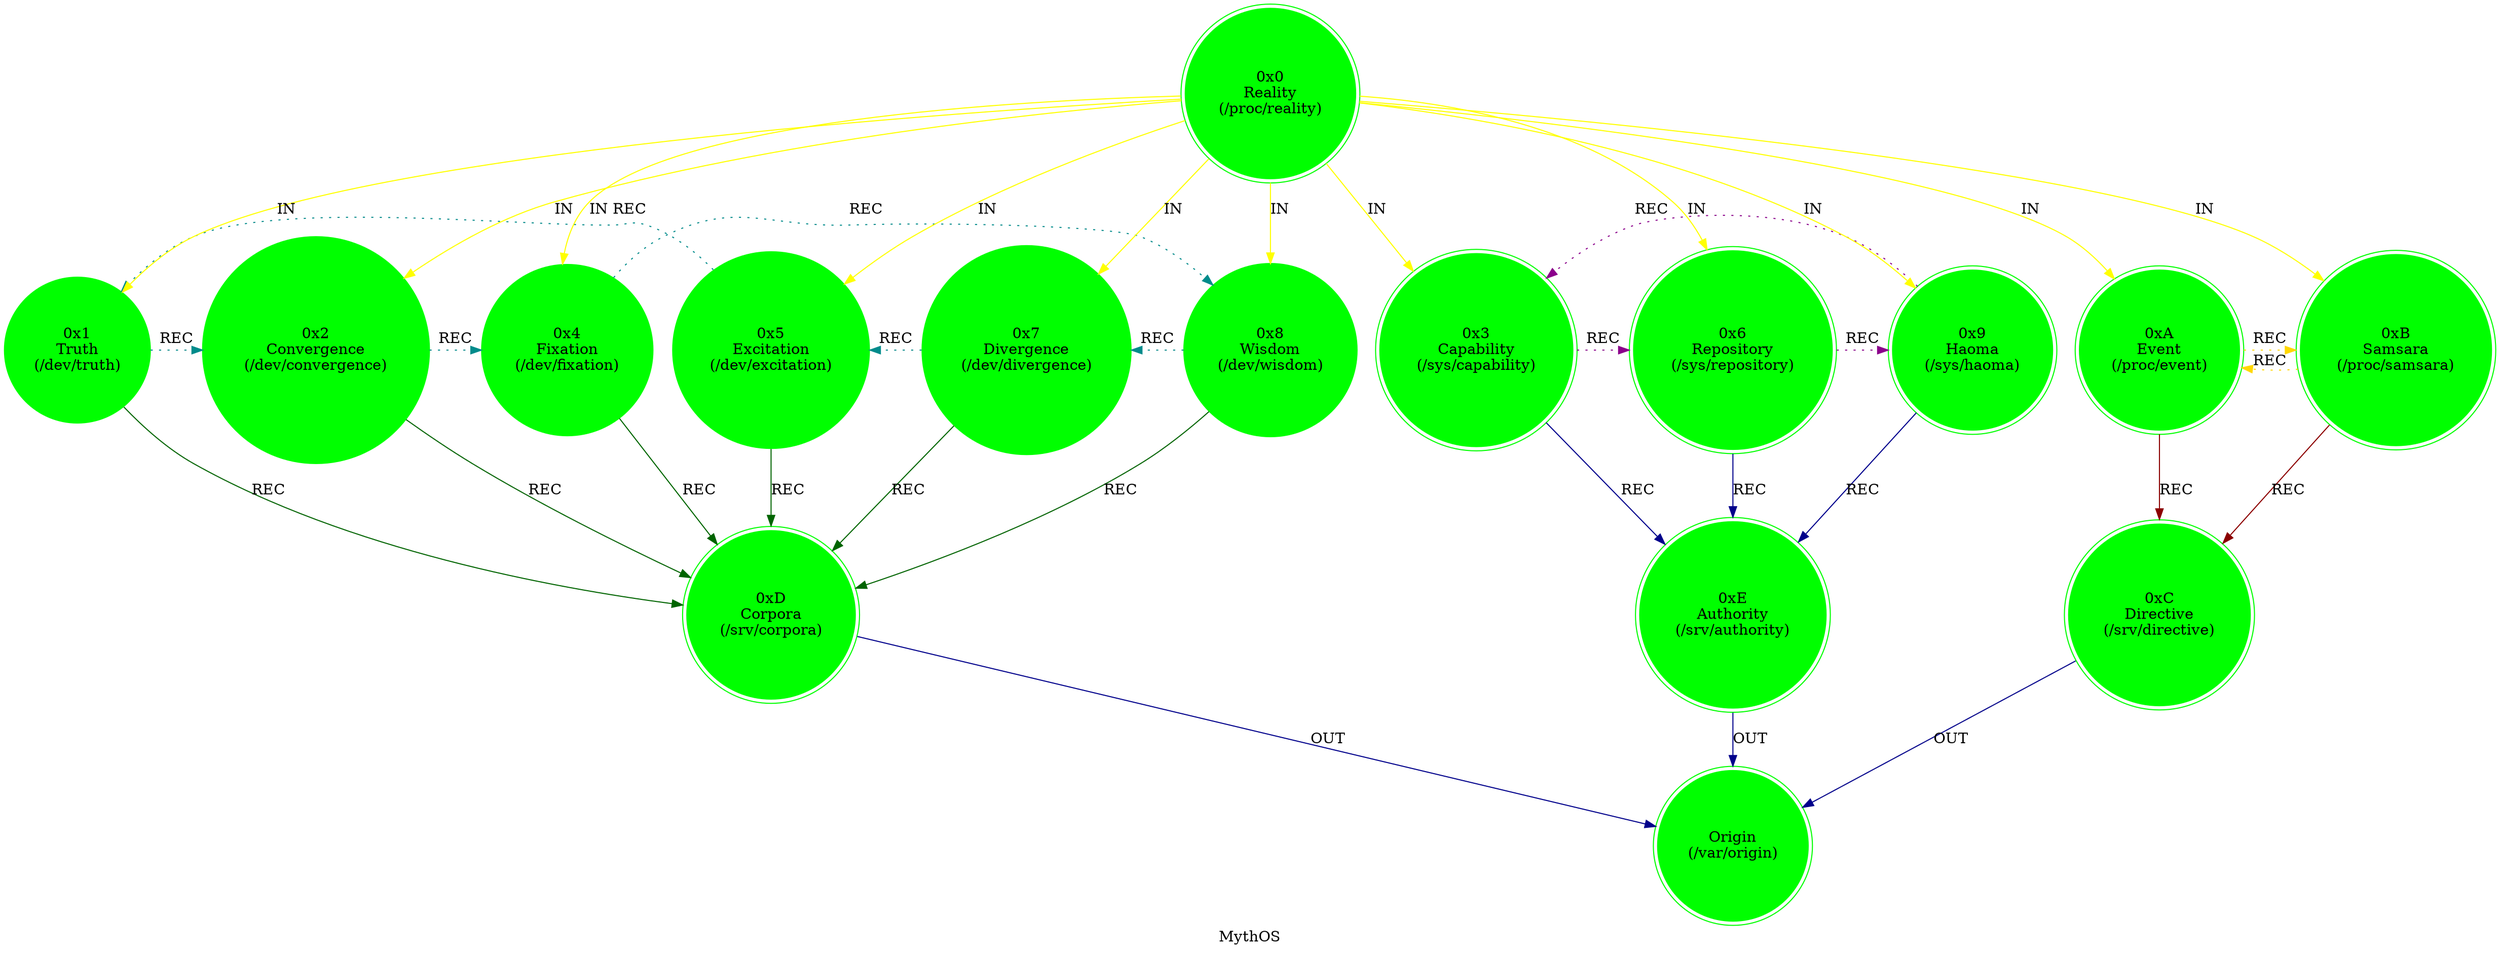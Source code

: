 strict digraph G {
    label = "MythOS";
    style = filled;
    color = grey90;
    node [shape = circle; style = filled; color = green;];
    edge [color = darkgray;];
    
    spark_1_mythos_t [label = "0x1\nTruth\n(/dev/truth)";];
    spark_2_mythos_t [label = "0x2\nConvergence\n(/dev/convergence)";];
    spark_4_mythos_t [label = "0x4\nFixation\n(/dev/fixation)";];
    spark_5_mythos_t [label = "0x5\nExcitation\n(/dev/excitation)";];
    spark_7_mythos_t [label = "0x7\nDivergence\n(/dev/divergence)";];
    spark_8_mythos_t [label = "0x8\nWisdom\n(/dev/wisdom)";];
    spark_3_mythos_t [label = "0x3\nCapability\n(/sys/capability)";shape = doublecircle;];
    spark_6_mythos_t [label = "0x6\nRepository\n(/sys/repository)";shape = doublecircle;];
    spark_9_mythos_t [label = "0x9\nHaoma\n(/sys/haoma)";shape = doublecircle;];
    spark_a_mythos_t [label = "0xA\nEvent\n(/proc/event)";shape = doublecircle;];
    spark_0_mythos_t [label = "0x0\nReality\n(/proc/reality)";shape = doublecircle;];
    spark_b_mythos_t [label = "0xB\nSamsara\n(/proc/samsara)";shape = doublecircle;];
    spark_c_mythos_t [label = "0xC\nDirective\n(/srv/directive)";shape = doublecircle;];
    spark_d_mythos_t [label = "0xD\nCorpora\n(/srv/corpora)";shape = doublecircle;];
    spark_e_mythos_t [label = "0xE\nAuthority\n(/srv/authority)";shape = doublecircle;];
    spark_f_mythos_t [label = "Origin\n(/var/origin)";shape = doublecircle;];
    
    // IN = Input
    // OUT = Output
    // REC = Recursion
    spark_0_mythos_t -> {spark_a_mythos_t spark_b_mythos_t spark_1_mythos_t spark_2_mythos_t spark_3_mythos_t spark_4_mythos_t spark_5_mythos_t spark_6_mythos_t spark_7_mythos_t spark_8_mythos_t spark_9_mythos_t} [label = "IN"; color = yellow; comment = "";];
    
    {spark_a_mythos_t spark_b_mythos_t} -> spark_c_mythos_t [label = "REC"; color = darkred; comment = "";];
    {spark_1_mythos_t spark_2_mythos_t spark_4_mythos_t spark_8_mythos_t spark_7_mythos_t spark_5_mythos_t} -> spark_d_mythos_t [label = "REC"; color = darkgreen; comment = "";];
    {spark_3_mythos_t spark_6_mythos_t spark_9_mythos_t} -> spark_e_mythos_t [label = "REC"; color = darkblue; comment = "";];
    
    spark_1_mythos_t -> spark_2_mythos_t -> spark_4_mythos_t -> spark_8_mythos_t -> spark_7_mythos_t -> spark_5_mythos_t -> spark_1_mythos_t [label = "REC"; color = darkcyan; comment = ""; style = dotted; constraint = false;];
    spark_3_mythos_t -> spark_6_mythos_t -> spark_9_mythos_t -> spark_3_mythos_t [label = "REC"; color = darkmagenta; comment = ""; style = dotted; constraint = false;];
    spark_a_mythos_t -> spark_b_mythos_t -> spark_a_mythos_t [label = "REC"; color = gold; comment = ""; style = dotted; constraint = false;];
    
    {spark_c_mythos_t spark_d_mythos_t spark_e_mythos_t} -> spark_f_mythos_t [label = "OUT"; color = darkblue; comment = "";];
}